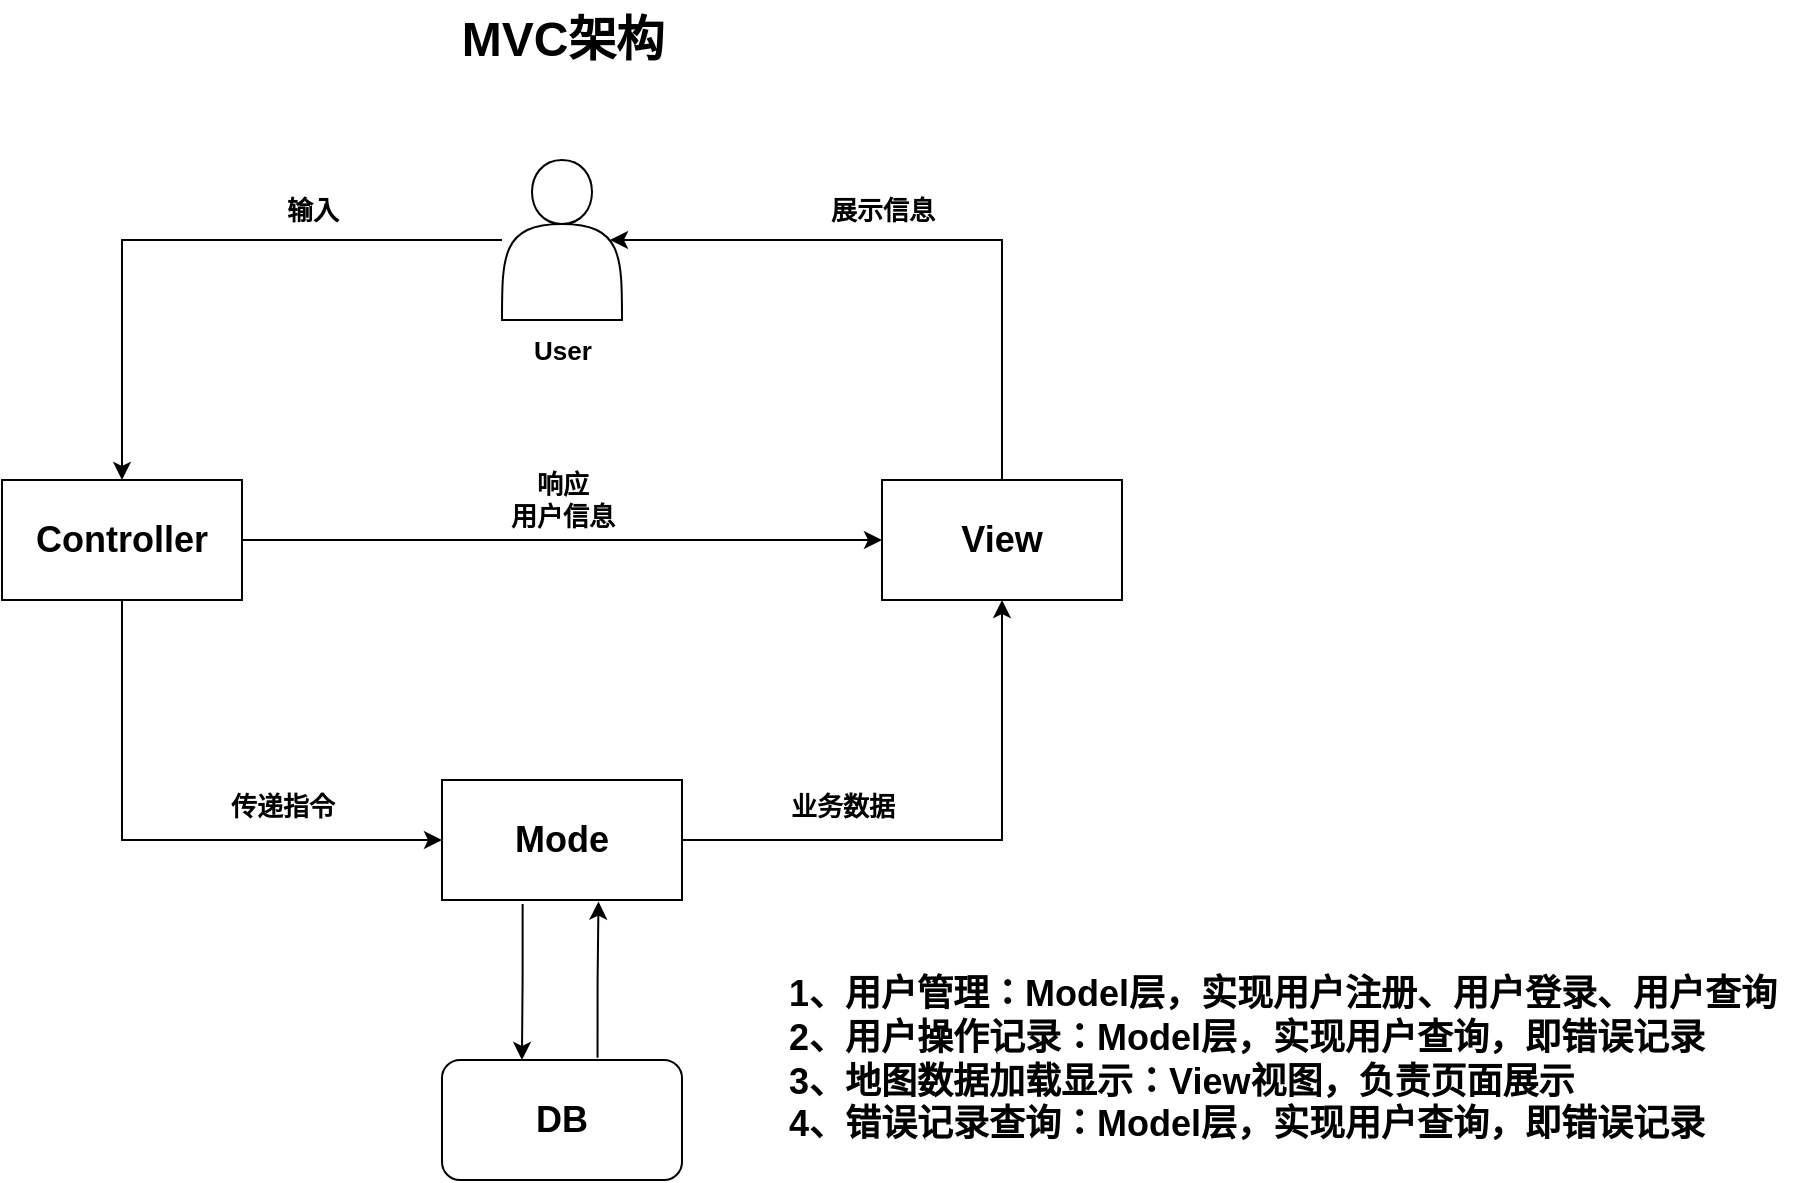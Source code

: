 <mxfile version="24.2.8" type="github">
  <diagram name="第 1 页" id="CkrUklYfRMqP1ryB5BSt">
    <mxGraphModel dx="1221" dy="1787" grid="1" gridSize="10" guides="1" tooltips="1" connect="1" arrows="1" fold="1" page="1" pageScale="1" pageWidth="827" pageHeight="1169" math="0" shadow="0">
      <root>
        <mxCell id="0" />
        <mxCell id="1" parent="0" />
        <mxCell id="aauOoMuS4E9Wpn1Q2ctD-12" style="edgeStyle=orthogonalEdgeStyle;rounded=0;orthogonalLoop=1;jettySize=auto;html=1;" parent="1" source="aauOoMuS4E9Wpn1Q2ctD-4" target="aauOoMuS4E9Wpn1Q2ctD-5" edge="1">
          <mxGeometry relative="1" as="geometry" />
        </mxCell>
        <mxCell id="aauOoMuS4E9Wpn1Q2ctD-4" value="" style="shape=actor;whiteSpace=wrap;html=1;fontSize=12;" parent="1" vertex="1">
          <mxGeometry x="330" y="40" width="60" height="80" as="geometry" />
        </mxCell>
        <mxCell id="aauOoMuS4E9Wpn1Q2ctD-10" value="" style="edgeStyle=orthogonalEdgeStyle;rounded=0;orthogonalLoop=1;jettySize=auto;html=1;" parent="1" source="aauOoMuS4E9Wpn1Q2ctD-5" target="aauOoMuS4E9Wpn1Q2ctD-9" edge="1">
          <mxGeometry relative="1" as="geometry" />
        </mxCell>
        <mxCell id="aauOoMuS4E9Wpn1Q2ctD-16" style="edgeStyle=orthogonalEdgeStyle;rounded=0;orthogonalLoop=1;jettySize=auto;html=1;entryX=0;entryY=0.5;entryDx=0;entryDy=0;exitX=0.5;exitY=1;exitDx=0;exitDy=0;" parent="1" source="aauOoMuS4E9Wpn1Q2ctD-5" target="aauOoMuS4E9Wpn1Q2ctD-17" edge="1">
          <mxGeometry relative="1" as="geometry">
            <mxPoint x="140" y="400" as="targetPoint" />
          </mxGeometry>
        </mxCell>
        <mxCell id="aauOoMuS4E9Wpn1Q2ctD-5" value="&lt;b&gt;&lt;font style=&quot;font-size: 18px;&quot;&gt;Controller&lt;/font&gt;&lt;/b&gt;" style="whiteSpace=wrap;html=1;" parent="1" vertex="1">
          <mxGeometry x="80" y="200" width="120" height="60" as="geometry" />
        </mxCell>
        <mxCell id="aauOoMuS4E9Wpn1Q2ctD-7" value="User" style="text;html=1;align=center;verticalAlign=middle;resizable=0;points=[];autosize=1;strokeColor=none;fillColor=none;fontSize=13;fontStyle=1" parent="1" vertex="1">
          <mxGeometry x="335" y="120" width="50" height="30" as="geometry" />
        </mxCell>
        <mxCell id="aauOoMuS4E9Wpn1Q2ctD-9" value="&lt;b style=&quot;font-size: 18px;&quot;&gt;View&lt;/b&gt;" style="whiteSpace=wrap;html=1;fontSize=18;" parent="1" vertex="1">
          <mxGeometry x="520" y="200" width="120" height="60" as="geometry" />
        </mxCell>
        <mxCell id="aauOoMuS4E9Wpn1Q2ctD-11" style="edgeStyle=orthogonalEdgeStyle;rounded=0;orthogonalLoop=1;jettySize=auto;html=1;exitX=0.5;exitY=0;exitDx=0;exitDy=0;entryX=0.9;entryY=0.5;entryDx=0;entryDy=0;entryPerimeter=0;" parent="1" source="aauOoMuS4E9Wpn1Q2ctD-9" target="aauOoMuS4E9Wpn1Q2ctD-4" edge="1">
          <mxGeometry relative="1" as="geometry">
            <mxPoint x="410" y="80" as="targetPoint" />
            <Array as="points">
              <mxPoint x="580" y="80" />
            </Array>
          </mxGeometry>
        </mxCell>
        <mxCell id="aauOoMuS4E9Wpn1Q2ctD-13" value="输入" style="text;html=1;align=center;verticalAlign=middle;resizable=0;points=[];autosize=1;fontSize=13;fontStyle=1;" parent="1" vertex="1">
          <mxGeometry x="210" y="50" width="50" height="30" as="geometry" />
        </mxCell>
        <mxCell id="aauOoMuS4E9Wpn1Q2ctD-14" value="展示信息" style="text;html=1;align=center;verticalAlign=middle;resizable=0;points=[];autosize=1;fontSize=13;fontStyle=1;" parent="1" vertex="1">
          <mxGeometry x="480" y="50" width="80" height="30" as="geometry" />
        </mxCell>
        <mxCell id="aauOoMuS4E9Wpn1Q2ctD-15" value="响应&lt;div style=&quot;font-size: 13px;&quot;&gt;用户信息&lt;/div&gt;" style="text;html=1;align=center;verticalAlign=middle;resizable=0;points=[];autosize=1;fontSize=13;fontStyle=1;perimeterSpacing=0;strokeColor=none;fillColor=none;" parent="1" vertex="1">
          <mxGeometry x="320" y="190" width="80" height="40" as="geometry" />
        </mxCell>
        <mxCell id="aauOoMuS4E9Wpn1Q2ctD-18" style="edgeStyle=orthogonalEdgeStyle;rounded=0;orthogonalLoop=1;jettySize=auto;html=1;entryX=0.5;entryY=1;entryDx=0;entryDy=0;" parent="1" source="aauOoMuS4E9Wpn1Q2ctD-17" target="aauOoMuS4E9Wpn1Q2ctD-9" edge="1">
          <mxGeometry relative="1" as="geometry" />
        </mxCell>
        <mxCell id="aauOoMuS4E9Wpn1Q2ctD-25" value="" style="edgeStyle=orthogonalEdgeStyle;rounded=0;orthogonalLoop=1;jettySize=auto;html=1;exitX=0.336;exitY=1.033;exitDx=0;exitDy=0;exitPerimeter=0;entryX=0.333;entryY=0;entryDx=0;entryDy=0;entryPerimeter=0;" parent="1" source="aauOoMuS4E9Wpn1Q2ctD-17" target="aauOoMuS4E9Wpn1Q2ctD-21" edge="1">
          <mxGeometry relative="1" as="geometry">
            <mxPoint x="340" y="420" as="sourcePoint" />
          </mxGeometry>
        </mxCell>
        <mxCell id="aauOoMuS4E9Wpn1Q2ctD-17" value="&lt;font style=&quot;font-size: 18px;&quot;&gt;&lt;b&gt;Mode&lt;/b&gt;&lt;/font&gt;" style="rounded=0;whiteSpace=wrap;html=1;" parent="1" vertex="1">
          <mxGeometry x="300" y="350" width="120" height="60" as="geometry" />
        </mxCell>
        <mxCell id="aauOoMuS4E9Wpn1Q2ctD-19" value="传递指令" style="text;html=1;align=center;verticalAlign=middle;resizable=0;points=[];autosize=1;strokeColor=none;fillColor=none;fontSize=13;fontStyle=1" parent="1" vertex="1">
          <mxGeometry x="180" y="348" width="80" height="30" as="geometry" />
        </mxCell>
        <mxCell id="aauOoMuS4E9Wpn1Q2ctD-20" value="业务数据" style="text;html=1;align=center;verticalAlign=middle;resizable=0;points=[];autosize=1;strokeColor=none;fillColor=none;fontSize=13;fontStyle=1" parent="1" vertex="1">
          <mxGeometry x="460" y="348" width="80" height="30" as="geometry" />
        </mxCell>
        <mxCell id="aauOoMuS4E9Wpn1Q2ctD-26" value="" style="edgeStyle=orthogonalEdgeStyle;rounded=0;orthogonalLoop=1;jettySize=auto;html=1;entryX=0.652;entryY=1.013;entryDx=0;entryDy=0;entryPerimeter=0;exitX=0.648;exitY=-0.018;exitDx=0;exitDy=0;exitPerimeter=0;" parent="1" source="aauOoMuS4E9Wpn1Q2ctD-21" target="aauOoMuS4E9Wpn1Q2ctD-17" edge="1">
          <mxGeometry relative="1" as="geometry" />
        </mxCell>
        <mxCell id="aauOoMuS4E9Wpn1Q2ctD-21" value="&lt;font style=&quot;font-size: 18px;&quot;&gt;&lt;b&gt;DB&lt;/b&gt;&lt;/font&gt;" style="rounded=1;whiteSpace=wrap;html=1;" parent="1" vertex="1">
          <mxGeometry x="300" y="490" width="120" height="60" as="geometry" />
        </mxCell>
        <mxCell id="aauOoMuS4E9Wpn1Q2ctD-29" value="MVC架构" style="text;html=1;align=center;verticalAlign=middle;resizable=0;points=[];autosize=1;strokeColor=none;fillColor=none;fontSize=24;fontStyle=1" parent="1" vertex="1">
          <mxGeometry x="300" y="-40" width="120" height="40" as="geometry" />
        </mxCell>
        <mxCell id="aauOoMuS4E9Wpn1Q2ctD-30" value="&lt;div style=&quot;text-align: justify; font-size: 18px;&quot;&gt;&lt;span style=&quot;background-color: initial;&quot;&gt;&lt;font style=&quot;font-size: 18px;&quot;&gt;&lt;b&gt;1、用户管理：Model层，实现用户注册、用户登录、用户查询&lt;/b&gt;&lt;/font&gt;&lt;/span&gt;&lt;/div&gt;&lt;div style=&quot;text-align: justify; font-size: 18px;&quot;&gt;&lt;font style=&quot;font-size: 18px;&quot;&gt;&lt;b&gt;2、用户操作记录：Model层，实现用户查询，即错误记录&lt;/b&gt;&lt;/font&gt;&lt;/div&gt;&lt;div style=&quot;text-align: justify; font-size: 18px;&quot;&gt;&lt;font style=&quot;font-size: 18px;&quot;&gt;&lt;b&gt;3、地图数据加载显示：View视图，负责页面展示&lt;/b&gt;&lt;/font&gt;&lt;/div&gt;&lt;div style=&quot;text-align: justify; font-size: 18px;&quot;&gt;&lt;font style=&quot;font-size: 18px;&quot;&gt;&lt;b&gt;4、错误记录查询：Model层，&lt;span style=&quot;background-color: initial;&quot;&gt;实现用户查询，即错误记录&lt;/span&gt;&lt;/b&gt;&lt;/font&gt;&lt;/div&gt;" style="text;html=1;align=center;verticalAlign=middle;resizable=0;points=[];autosize=1;strokeColor=none;fillColor=none;" parent="1" vertex="1">
          <mxGeometry x="460" y="440" width="520" height="100" as="geometry" />
        </mxCell>
      </root>
    </mxGraphModel>
  </diagram>
</mxfile>
